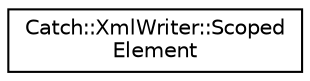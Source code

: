 digraph "Graphical Class Hierarchy"
{
  edge [fontname="Helvetica",fontsize="10",labelfontname="Helvetica",labelfontsize="10"];
  node [fontname="Helvetica",fontsize="10",shape=record];
  rankdir="LR";
  Node0 [label="Catch::XmlWriter::Scoped\lElement",height=0.2,width=0.4,color="black", fillcolor="white", style="filled",URL="$classCatch_1_1XmlWriter_1_1ScopedElement.html"];
}
